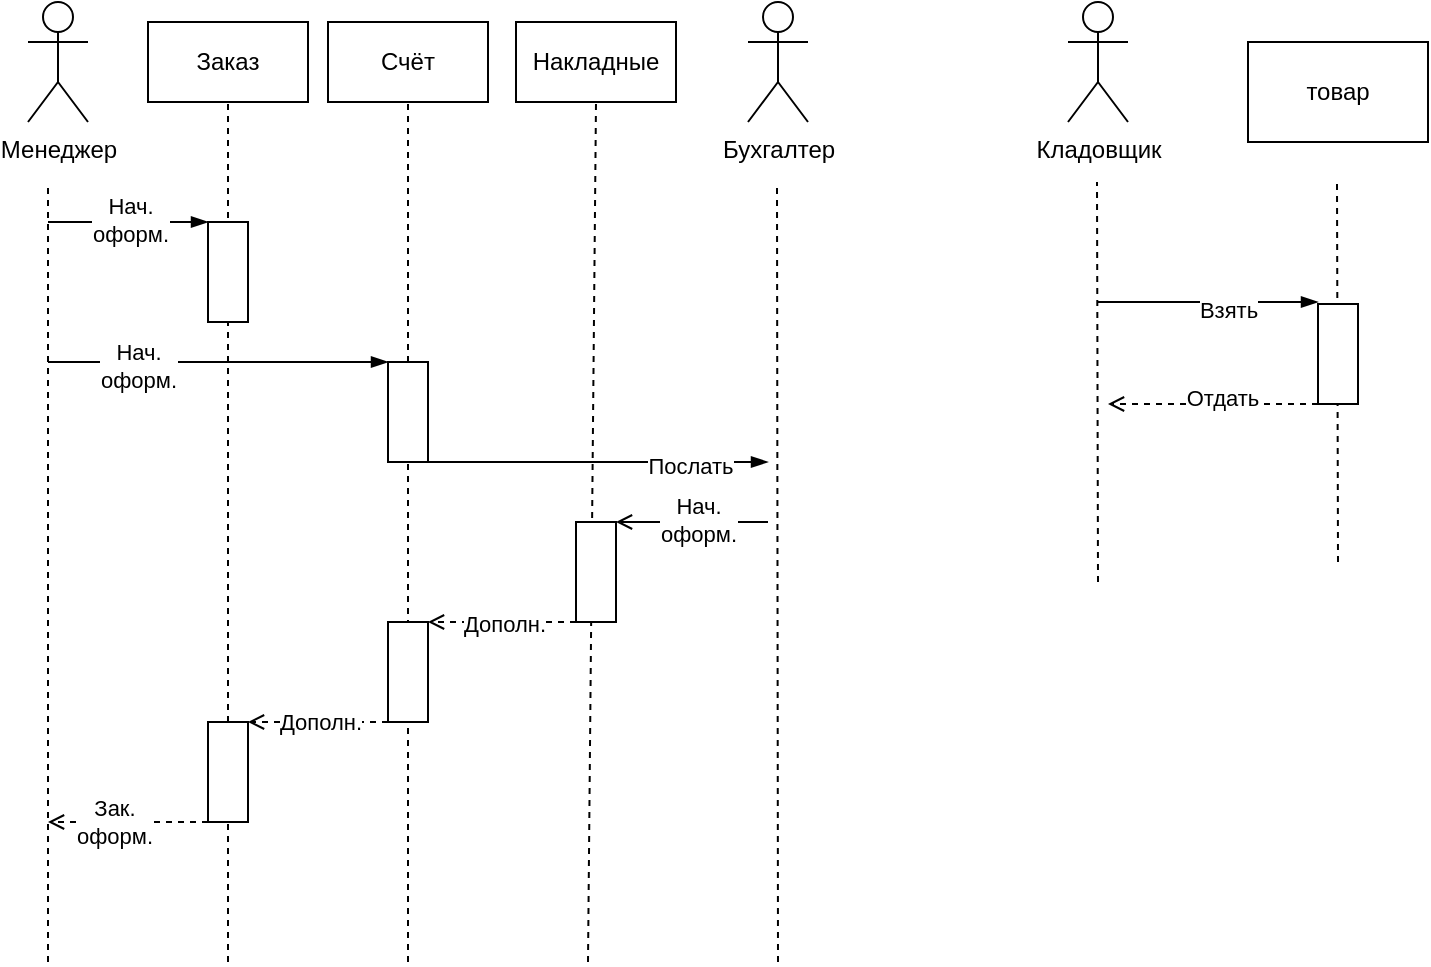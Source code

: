 <mxfile version="21.8.0" type="device">
  <diagram name="Страница — 1" id="mYIGilg4WXTzvYPehGX0">
    <mxGraphModel dx="1002" dy="577" grid="1" gridSize="10" guides="1" tooltips="1" connect="1" arrows="1" fold="1" page="1" pageScale="1" pageWidth="827" pageHeight="1169" math="0" shadow="0">
      <root>
        <mxCell id="0" />
        <mxCell id="1" parent="0" />
        <mxCell id="nJJaMMxl7a4ijngkDydp-1" value="Бухгалтер" style="shape=umlActor;verticalLabelPosition=bottom;verticalAlign=top;html=1;outlineConnect=0;" vertex="1" parent="1">
          <mxGeometry x="450" y="40" width="30" height="60" as="geometry" />
        </mxCell>
        <mxCell id="nJJaMMxl7a4ijngkDydp-2" value="Менеджер" style="shape=umlActor;verticalLabelPosition=bottom;verticalAlign=top;html=1;outlineConnect=0;" vertex="1" parent="1">
          <mxGeometry x="90" y="40" width="30" height="60" as="geometry" />
        </mxCell>
        <mxCell id="nJJaMMxl7a4ijngkDydp-3" value="Счёт" style="rounded=0;whiteSpace=wrap;html=1;" vertex="1" parent="1">
          <mxGeometry x="240" y="50" width="80" height="40" as="geometry" />
        </mxCell>
        <mxCell id="nJJaMMxl7a4ijngkDydp-4" value="Заказ" style="rounded=0;whiteSpace=wrap;html=1;" vertex="1" parent="1">
          <mxGeometry x="150" y="50" width="80" height="40" as="geometry" />
        </mxCell>
        <mxCell id="nJJaMMxl7a4ijngkDydp-5" value="Накладные" style="rounded=0;whiteSpace=wrap;html=1;" vertex="1" parent="1">
          <mxGeometry x="334" y="50" width="80" height="40" as="geometry" />
        </mxCell>
        <mxCell id="nJJaMMxl7a4ijngkDydp-7" value="" style="endArrow=none;dashed=1;html=1;rounded=0;" edge="1" parent="1">
          <mxGeometry width="50" height="50" relative="1" as="geometry">
            <mxPoint x="100" y="520" as="sourcePoint" />
            <mxPoint x="100" y="130" as="targetPoint" />
          </mxGeometry>
        </mxCell>
        <mxCell id="nJJaMMxl7a4ijngkDydp-12" value="" style="endArrow=none;dashed=1;html=1;rounded=0;" edge="1" parent="1">
          <mxGeometry width="50" height="50" relative="1" as="geometry">
            <mxPoint x="625" y="330" as="sourcePoint" />
            <mxPoint x="624.5" y="130" as="targetPoint" />
          </mxGeometry>
        </mxCell>
        <mxCell id="nJJaMMxl7a4ijngkDydp-13" value="" style="endArrow=none;dashed=1;html=1;rounded=0;" edge="1" parent="1">
          <mxGeometry width="50" height="50" relative="1" as="geometry">
            <mxPoint x="465" y="520" as="sourcePoint" />
            <mxPoint x="464.5" y="130" as="targetPoint" />
          </mxGeometry>
        </mxCell>
        <mxCell id="nJJaMMxl7a4ijngkDydp-14" value="" style="endArrow=none;dashed=1;html=1;rounded=0;entryX=0.5;entryY=1;entryDx=0;entryDy=0;" edge="1" parent="1" target="nJJaMMxl7a4ijngkDydp-5">
          <mxGeometry width="50" height="50" relative="1" as="geometry">
            <mxPoint x="370" y="520" as="sourcePoint" />
            <mxPoint x="373.5" y="120" as="targetPoint" />
          </mxGeometry>
        </mxCell>
        <mxCell id="nJJaMMxl7a4ijngkDydp-15" value="" style="endArrow=none;dashed=1;html=1;rounded=0;entryX=0.5;entryY=1;entryDx=0;entryDy=0;" edge="1" parent="1" target="nJJaMMxl7a4ijngkDydp-3">
          <mxGeometry width="50" height="50" relative="1" as="geometry">
            <mxPoint x="280" y="520" as="sourcePoint" />
            <mxPoint x="280" y="120" as="targetPoint" />
          </mxGeometry>
        </mxCell>
        <mxCell id="nJJaMMxl7a4ijngkDydp-16" value="" style="endArrow=none;dashed=1;html=1;rounded=0;entryX=0.5;entryY=1;entryDx=0;entryDy=0;" edge="1" parent="1" target="nJJaMMxl7a4ijngkDydp-4">
          <mxGeometry width="50" height="50" relative="1" as="geometry">
            <mxPoint x="190" y="520" as="sourcePoint" />
            <mxPoint x="189.5" y="130" as="targetPoint" />
          </mxGeometry>
        </mxCell>
        <mxCell id="nJJaMMxl7a4ijngkDydp-17" value="" style="rounded=0;whiteSpace=wrap;html=1;" vertex="1" parent="1">
          <mxGeometry x="180" y="150" width="20" height="50" as="geometry" />
        </mxCell>
        <mxCell id="nJJaMMxl7a4ijngkDydp-19" value="" style="rounded=0;whiteSpace=wrap;html=1;" vertex="1" parent="1">
          <mxGeometry x="270" y="350" width="20" height="50" as="geometry" />
        </mxCell>
        <mxCell id="nJJaMMxl7a4ijngkDydp-24" value="" style="endArrow=blockThin;html=1;rounded=0;startArrow=none;startFill=0;endFill=1;exitX=1;exitY=1;exitDx=0;exitDy=0;" edge="1" parent="1" source="nJJaMMxl7a4ijngkDydp-40">
          <mxGeometry width="50" height="50" relative="1" as="geometry">
            <mxPoint x="300" y="260" as="sourcePoint" />
            <mxPoint x="460" y="270" as="targetPoint" />
          </mxGeometry>
        </mxCell>
        <mxCell id="nJJaMMxl7a4ijngkDydp-58" value="Послать" style="edgeLabel;html=1;align=center;verticalAlign=middle;resizable=0;points=[];" vertex="1" connectable="0" parent="nJJaMMxl7a4ijngkDydp-24">
          <mxGeometry x="0.539" y="-2" relative="1" as="geometry">
            <mxPoint as="offset" />
          </mxGeometry>
        </mxCell>
        <mxCell id="nJJaMMxl7a4ijngkDydp-25" value="" style="endArrow=open;html=1;rounded=0;startArrow=none;startFill=0;endFill=0;entryX=1;entryY=0;entryDx=0;entryDy=0;" edge="1" parent="1" target="nJJaMMxl7a4ijngkDydp-39">
          <mxGeometry width="50" height="50" relative="1" as="geometry">
            <mxPoint x="460" y="300" as="sourcePoint" />
            <mxPoint x="590" y="350" as="targetPoint" />
          </mxGeometry>
        </mxCell>
        <mxCell id="nJJaMMxl7a4ijngkDydp-59" value="Нач.&lt;br&gt;оформ." style="edgeLabel;html=1;align=center;verticalAlign=middle;resizable=0;points=[];" vertex="1" connectable="0" parent="nJJaMMxl7a4ijngkDydp-25">
          <mxGeometry x="-0.074" y="-1" relative="1" as="geometry">
            <mxPoint as="offset" />
          </mxGeometry>
        </mxCell>
        <mxCell id="nJJaMMxl7a4ijngkDydp-26" value="" style="endArrow=blockThin;html=1;rounded=0;startArrow=none;startFill=0;endFill=1;" edge="1" parent="1">
          <mxGeometry width="50" height="50" relative="1" as="geometry">
            <mxPoint x="625" y="190" as="sourcePoint" />
            <mxPoint x="735" y="190" as="targetPoint" />
            <Array as="points" />
          </mxGeometry>
        </mxCell>
        <mxCell id="nJJaMMxl7a4ijngkDydp-62" value="Взять" style="edgeLabel;html=1;align=center;verticalAlign=middle;resizable=0;points=[];" vertex="1" connectable="0" parent="nJJaMMxl7a4ijngkDydp-26">
          <mxGeometry x="0.178" y="-4" relative="1" as="geometry">
            <mxPoint as="offset" />
          </mxGeometry>
        </mxCell>
        <mxCell id="nJJaMMxl7a4ijngkDydp-27" value="" style="endArrow=open;html=1;rounded=0;startArrow=none;startFill=0;endFill=0;dashed=1;exitX=0;exitY=1;exitDx=0;exitDy=0;entryX=1;entryY=0;entryDx=0;entryDy=0;" edge="1" parent="1" source="nJJaMMxl7a4ijngkDydp-39" target="nJJaMMxl7a4ijngkDydp-19">
          <mxGeometry width="50" height="50" relative="1" as="geometry">
            <mxPoint x="360" y="450" as="sourcePoint" />
            <mxPoint x="300" y="360" as="targetPoint" />
          </mxGeometry>
        </mxCell>
        <mxCell id="nJJaMMxl7a4ijngkDydp-60" value="Дополн." style="edgeLabel;html=1;align=center;verticalAlign=middle;resizable=0;points=[];" vertex="1" connectable="0" parent="nJJaMMxl7a4ijngkDydp-27">
          <mxGeometry x="-0.022" y="1" relative="1" as="geometry">
            <mxPoint as="offset" />
          </mxGeometry>
        </mxCell>
        <mxCell id="nJJaMMxl7a4ijngkDydp-29" value="" style="endArrow=open;html=1;rounded=0;startArrow=none;startFill=0;endFill=0;dashed=1;exitX=0;exitY=1;exitDx=0;exitDy=0;" edge="1" parent="1" source="nJJaMMxl7a4ijngkDydp-44">
          <mxGeometry width="50" height="50" relative="1" as="geometry">
            <mxPoint x="170" y="450" as="sourcePoint" />
            <mxPoint x="100" y="450" as="targetPoint" />
          </mxGeometry>
        </mxCell>
        <mxCell id="nJJaMMxl7a4ijngkDydp-55" value="Зак.&lt;br&gt;оформ." style="edgeLabel;html=1;align=center;verticalAlign=middle;resizable=0;points=[];" vertex="1" connectable="0" parent="nJJaMMxl7a4ijngkDydp-29">
          <mxGeometry x="0.18" relative="1" as="geometry">
            <mxPoint as="offset" />
          </mxGeometry>
        </mxCell>
        <mxCell id="nJJaMMxl7a4ijngkDydp-31" value="" style="endArrow=open;html=1;rounded=0;startArrow=none;startFill=0;endFill=0;dashed=1;exitX=0;exitY=1;exitDx=0;exitDy=0;" edge="1" parent="1" source="nJJaMMxl7a4ijngkDydp-51">
          <mxGeometry width="50" height="50" relative="1" as="geometry">
            <mxPoint x="660" y="271" as="sourcePoint" />
            <mxPoint x="630" y="241" as="targetPoint" />
          </mxGeometry>
        </mxCell>
        <mxCell id="nJJaMMxl7a4ijngkDydp-63" value="Отдать" style="edgeLabel;html=1;align=center;verticalAlign=middle;resizable=0;points=[];" vertex="1" connectable="0" parent="nJJaMMxl7a4ijngkDydp-31">
          <mxGeometry x="-0.082" y="-3" relative="1" as="geometry">
            <mxPoint as="offset" />
          </mxGeometry>
        </mxCell>
        <mxCell id="nJJaMMxl7a4ijngkDydp-32" value="" style="endArrow=open;html=1;rounded=0;startArrow=none;startFill=0;endFill=0;dashed=1;exitX=0;exitY=1;exitDx=0;exitDy=0;entryX=1;entryY=0;entryDx=0;entryDy=0;" edge="1" parent="1" source="nJJaMMxl7a4ijngkDydp-19" target="nJJaMMxl7a4ijngkDydp-44">
          <mxGeometry width="50" height="50" relative="1" as="geometry">
            <mxPoint x="740" y="330" as="sourcePoint" />
            <mxPoint x="220" y="350" as="targetPoint" />
          </mxGeometry>
        </mxCell>
        <mxCell id="nJJaMMxl7a4ijngkDydp-61" value="Дополн." style="edgeLabel;html=1;align=center;verticalAlign=middle;resizable=0;points=[];" vertex="1" connectable="0" parent="nJJaMMxl7a4ijngkDydp-32">
          <mxGeometry x="-0.023" relative="1" as="geometry">
            <mxPoint as="offset" />
          </mxGeometry>
        </mxCell>
        <mxCell id="nJJaMMxl7a4ijngkDydp-33" value="" style="endArrow=blockThin;html=1;rounded=0;startArrow=none;startFill=0;endFill=1;exitX=1.06;exitY=0.301;exitDx=0;exitDy=0;exitPerimeter=0;entryX=0;entryY=0;entryDx=0;entryDy=0;" edge="1" parent="1" target="nJJaMMxl7a4ijngkDydp-17">
          <mxGeometry width="50" height="50" relative="1" as="geometry">
            <mxPoint x="100" y="150" as="sourcePoint" />
            <mxPoint x="169" y="150" as="targetPoint" />
          </mxGeometry>
        </mxCell>
        <mxCell id="nJJaMMxl7a4ijngkDydp-54" value="Нач.&lt;br&gt;оформ." style="edgeLabel;html=1;align=center;verticalAlign=middle;resizable=0;points=[];" vertex="1" connectable="0" parent="nJJaMMxl7a4ijngkDydp-33">
          <mxGeometry x="0.02" y="1" relative="1" as="geometry">
            <mxPoint as="offset" />
          </mxGeometry>
        </mxCell>
        <mxCell id="nJJaMMxl7a4ijngkDydp-34" style="edgeStyle=orthogonalEdgeStyle;rounded=0;orthogonalLoop=1;jettySize=auto;html=1;exitX=0.5;exitY=1;exitDx=0;exitDy=0;" edge="1" parent="1" source="nJJaMMxl7a4ijngkDydp-17" target="nJJaMMxl7a4ijngkDydp-17">
          <mxGeometry relative="1" as="geometry" />
        </mxCell>
        <mxCell id="nJJaMMxl7a4ijngkDydp-40" value="" style="rounded=0;whiteSpace=wrap;html=1;" vertex="1" parent="1">
          <mxGeometry x="270" y="220" width="20" height="50" as="geometry" />
        </mxCell>
        <mxCell id="nJJaMMxl7a4ijngkDydp-42" value="" style="endArrow=blockThin;html=1;rounded=0;startArrow=none;startFill=0;endFill=1;exitX=1.06;exitY=0.301;exitDx=0;exitDy=0;exitPerimeter=0;entryX=0;entryY=0;entryDx=0;entryDy=0;" edge="1" parent="1" target="nJJaMMxl7a4ijngkDydp-40">
          <mxGeometry width="50" height="50" relative="1" as="geometry">
            <mxPoint x="100" y="220" as="sourcePoint" />
            <mxPoint x="180" y="220" as="targetPoint" />
          </mxGeometry>
        </mxCell>
        <mxCell id="nJJaMMxl7a4ijngkDydp-57" value="Нач.&lt;br&gt;оформ." style="edgeLabel;html=1;align=center;verticalAlign=middle;resizable=0;points=[];" vertex="1" connectable="0" parent="nJJaMMxl7a4ijngkDydp-42">
          <mxGeometry x="-0.473" y="-2" relative="1" as="geometry">
            <mxPoint as="offset" />
          </mxGeometry>
        </mxCell>
        <mxCell id="nJJaMMxl7a4ijngkDydp-39" value="" style="rounded=0;whiteSpace=wrap;html=1;" vertex="1" parent="1">
          <mxGeometry x="364" y="300" width="20" height="50" as="geometry" />
        </mxCell>
        <mxCell id="nJJaMMxl7a4ijngkDydp-44" value="" style="rounded=0;whiteSpace=wrap;html=1;" vertex="1" parent="1">
          <mxGeometry x="180" y="400" width="20" height="50" as="geometry" />
        </mxCell>
        <mxCell id="nJJaMMxl7a4ijngkDydp-48" value="Кладовщик" style="shape=umlActor;verticalLabelPosition=bottom;verticalAlign=top;html=1;outlineConnect=0;" vertex="1" parent="1">
          <mxGeometry x="610" y="40" width="30" height="60" as="geometry" />
        </mxCell>
        <mxCell id="nJJaMMxl7a4ijngkDydp-49" value="товар" style="rounded=0;whiteSpace=wrap;html=1;" vertex="1" parent="1">
          <mxGeometry x="700" y="60" width="90" height="50" as="geometry" />
        </mxCell>
        <mxCell id="nJJaMMxl7a4ijngkDydp-50" value="" style="endArrow=none;dashed=1;html=1;rounded=0;" edge="1" parent="1">
          <mxGeometry width="50" height="50" relative="1" as="geometry">
            <mxPoint x="745" y="320" as="sourcePoint" />
            <mxPoint x="744.5" y="130" as="targetPoint" />
          </mxGeometry>
        </mxCell>
        <mxCell id="nJJaMMxl7a4ijngkDydp-51" value="" style="rounded=0;whiteSpace=wrap;html=1;" vertex="1" parent="1">
          <mxGeometry x="735" y="191" width="20" height="50" as="geometry" />
        </mxCell>
      </root>
    </mxGraphModel>
  </diagram>
</mxfile>
